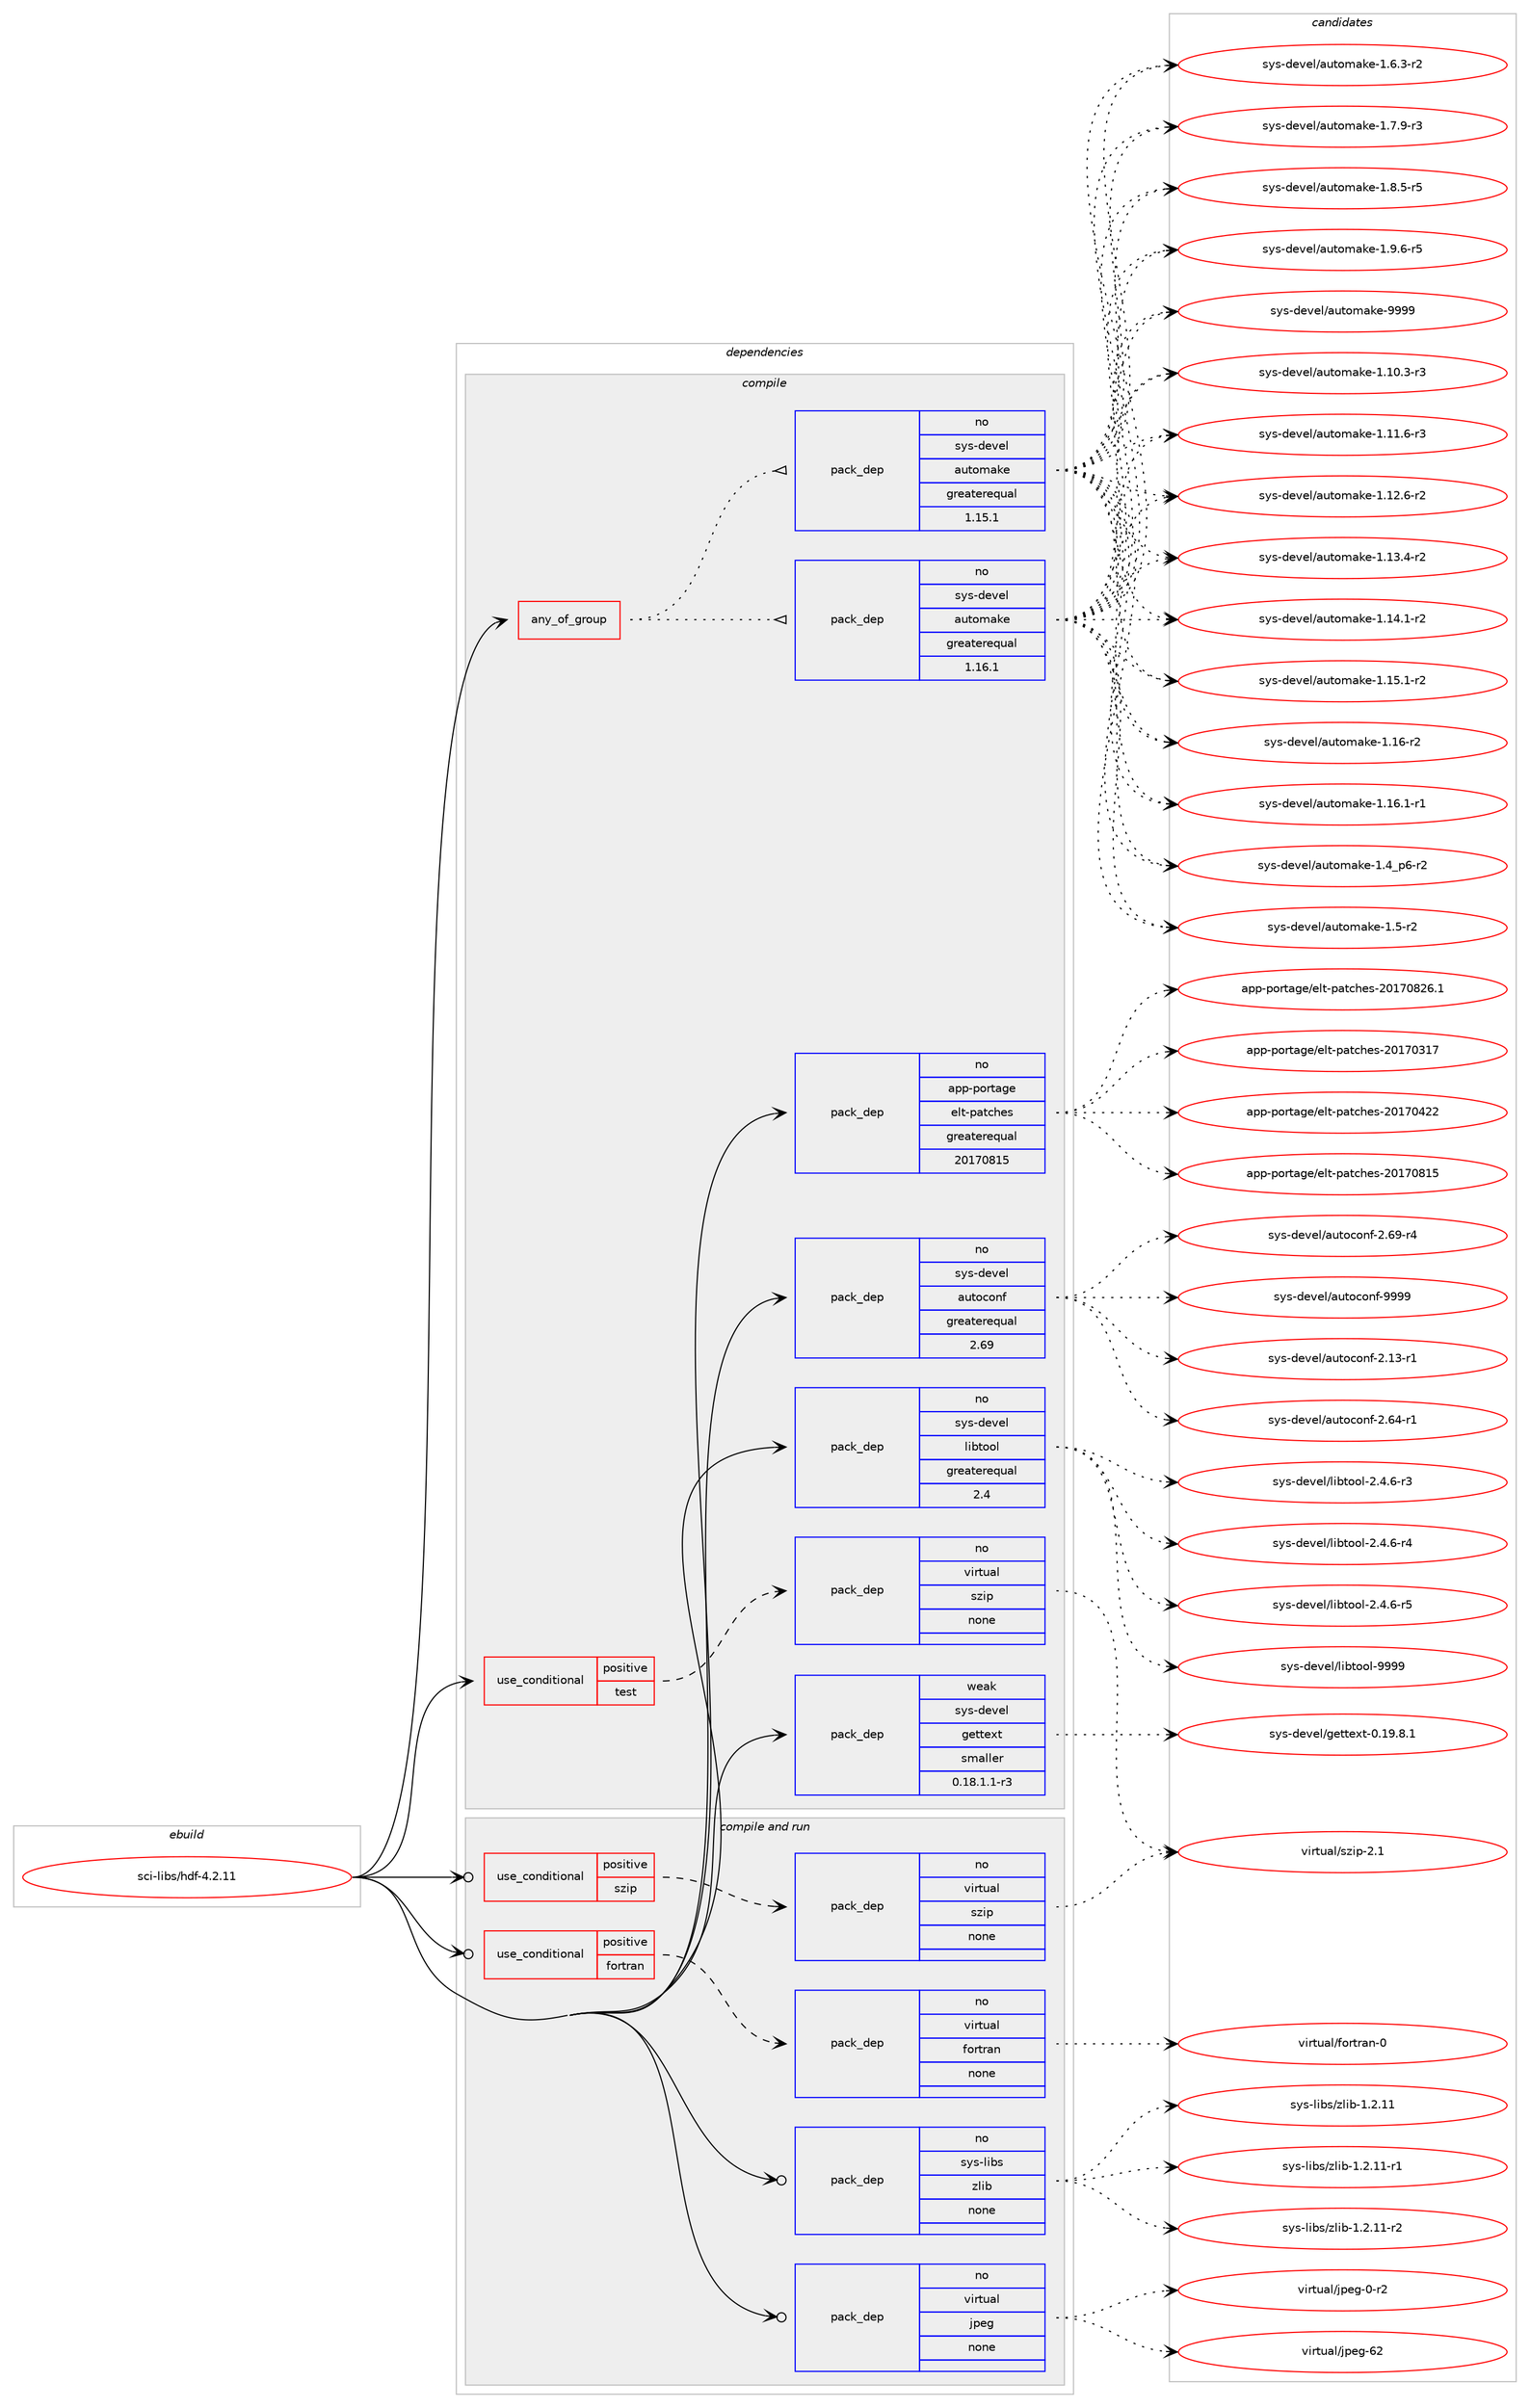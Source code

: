 digraph prolog {

# *************
# Graph options
# *************

newrank=true;
concentrate=true;
compound=true;
graph [rankdir=LR,fontname=Helvetica,fontsize=10,ranksep=1.5];#, ranksep=2.5, nodesep=0.2];
edge  [arrowhead=vee];
node  [fontname=Helvetica,fontsize=10];

# **********
# The ebuild
# **********

subgraph cluster_leftcol {
color=gray;
rank=same;
label=<<i>ebuild</i>>;
id [label="sci-libs/hdf-4.2.11", color=red, width=4, href="../sci-libs/hdf-4.2.11.svg"];
}

# ****************
# The dependencies
# ****************

subgraph cluster_midcol {
color=gray;
label=<<i>dependencies</i>>;
subgraph cluster_compile {
fillcolor="#eeeeee";
style=filled;
label=<<i>compile</i>>;
subgraph any26894 {
dependency1693465 [label=<<TABLE BORDER="0" CELLBORDER="1" CELLSPACING="0" CELLPADDING="4"><TR><TD CELLPADDING="10">any_of_group</TD></TR></TABLE>>, shape=none, color=red];subgraph pack1212335 {
dependency1693466 [label=<<TABLE BORDER="0" CELLBORDER="1" CELLSPACING="0" CELLPADDING="4" WIDTH="220"><TR><TD ROWSPAN="6" CELLPADDING="30">pack_dep</TD></TR><TR><TD WIDTH="110">no</TD></TR><TR><TD>sys-devel</TD></TR><TR><TD>automake</TD></TR><TR><TD>greaterequal</TD></TR><TR><TD>1.16.1</TD></TR></TABLE>>, shape=none, color=blue];
}
dependency1693465:e -> dependency1693466:w [weight=20,style="dotted",arrowhead="oinv"];
subgraph pack1212336 {
dependency1693467 [label=<<TABLE BORDER="0" CELLBORDER="1" CELLSPACING="0" CELLPADDING="4" WIDTH="220"><TR><TD ROWSPAN="6" CELLPADDING="30">pack_dep</TD></TR><TR><TD WIDTH="110">no</TD></TR><TR><TD>sys-devel</TD></TR><TR><TD>automake</TD></TR><TR><TD>greaterequal</TD></TR><TR><TD>1.15.1</TD></TR></TABLE>>, shape=none, color=blue];
}
dependency1693465:e -> dependency1693467:w [weight=20,style="dotted",arrowhead="oinv"];
}
id:e -> dependency1693465:w [weight=20,style="solid",arrowhead="vee"];
subgraph cond453384 {
dependency1693468 [label=<<TABLE BORDER="0" CELLBORDER="1" CELLSPACING="0" CELLPADDING="4"><TR><TD ROWSPAN="3" CELLPADDING="10">use_conditional</TD></TR><TR><TD>positive</TD></TR><TR><TD>test</TD></TR></TABLE>>, shape=none, color=red];
subgraph pack1212337 {
dependency1693469 [label=<<TABLE BORDER="0" CELLBORDER="1" CELLSPACING="0" CELLPADDING="4" WIDTH="220"><TR><TD ROWSPAN="6" CELLPADDING="30">pack_dep</TD></TR><TR><TD WIDTH="110">no</TD></TR><TR><TD>virtual</TD></TR><TR><TD>szip</TD></TR><TR><TD>none</TD></TR><TR><TD></TD></TR></TABLE>>, shape=none, color=blue];
}
dependency1693468:e -> dependency1693469:w [weight=20,style="dashed",arrowhead="vee"];
}
id:e -> dependency1693468:w [weight=20,style="solid",arrowhead="vee"];
subgraph pack1212338 {
dependency1693470 [label=<<TABLE BORDER="0" CELLBORDER="1" CELLSPACING="0" CELLPADDING="4" WIDTH="220"><TR><TD ROWSPAN="6" CELLPADDING="30">pack_dep</TD></TR><TR><TD WIDTH="110">no</TD></TR><TR><TD>app-portage</TD></TR><TR><TD>elt-patches</TD></TR><TR><TD>greaterequal</TD></TR><TR><TD>20170815</TD></TR></TABLE>>, shape=none, color=blue];
}
id:e -> dependency1693470:w [weight=20,style="solid",arrowhead="vee"];
subgraph pack1212339 {
dependency1693471 [label=<<TABLE BORDER="0" CELLBORDER="1" CELLSPACING="0" CELLPADDING="4" WIDTH="220"><TR><TD ROWSPAN="6" CELLPADDING="30">pack_dep</TD></TR><TR><TD WIDTH="110">no</TD></TR><TR><TD>sys-devel</TD></TR><TR><TD>autoconf</TD></TR><TR><TD>greaterequal</TD></TR><TR><TD>2.69</TD></TR></TABLE>>, shape=none, color=blue];
}
id:e -> dependency1693471:w [weight=20,style="solid",arrowhead="vee"];
subgraph pack1212340 {
dependency1693472 [label=<<TABLE BORDER="0" CELLBORDER="1" CELLSPACING="0" CELLPADDING="4" WIDTH="220"><TR><TD ROWSPAN="6" CELLPADDING="30">pack_dep</TD></TR><TR><TD WIDTH="110">no</TD></TR><TR><TD>sys-devel</TD></TR><TR><TD>libtool</TD></TR><TR><TD>greaterequal</TD></TR><TR><TD>2.4</TD></TR></TABLE>>, shape=none, color=blue];
}
id:e -> dependency1693472:w [weight=20,style="solid",arrowhead="vee"];
subgraph pack1212341 {
dependency1693473 [label=<<TABLE BORDER="0" CELLBORDER="1" CELLSPACING="0" CELLPADDING="4" WIDTH="220"><TR><TD ROWSPAN="6" CELLPADDING="30">pack_dep</TD></TR><TR><TD WIDTH="110">weak</TD></TR><TR><TD>sys-devel</TD></TR><TR><TD>gettext</TD></TR><TR><TD>smaller</TD></TR><TR><TD>0.18.1.1-r3</TD></TR></TABLE>>, shape=none, color=blue];
}
id:e -> dependency1693473:w [weight=20,style="solid",arrowhead="vee"];
}
subgraph cluster_compileandrun {
fillcolor="#eeeeee";
style=filled;
label=<<i>compile and run</i>>;
subgraph cond453385 {
dependency1693474 [label=<<TABLE BORDER="0" CELLBORDER="1" CELLSPACING="0" CELLPADDING="4"><TR><TD ROWSPAN="3" CELLPADDING="10">use_conditional</TD></TR><TR><TD>positive</TD></TR><TR><TD>fortran</TD></TR></TABLE>>, shape=none, color=red];
subgraph pack1212342 {
dependency1693475 [label=<<TABLE BORDER="0" CELLBORDER="1" CELLSPACING="0" CELLPADDING="4" WIDTH="220"><TR><TD ROWSPAN="6" CELLPADDING="30">pack_dep</TD></TR><TR><TD WIDTH="110">no</TD></TR><TR><TD>virtual</TD></TR><TR><TD>fortran</TD></TR><TR><TD>none</TD></TR><TR><TD></TD></TR></TABLE>>, shape=none, color=blue];
}
dependency1693474:e -> dependency1693475:w [weight=20,style="dashed",arrowhead="vee"];
}
id:e -> dependency1693474:w [weight=20,style="solid",arrowhead="odotvee"];
subgraph cond453386 {
dependency1693476 [label=<<TABLE BORDER="0" CELLBORDER="1" CELLSPACING="0" CELLPADDING="4"><TR><TD ROWSPAN="3" CELLPADDING="10">use_conditional</TD></TR><TR><TD>positive</TD></TR><TR><TD>szip</TD></TR></TABLE>>, shape=none, color=red];
subgraph pack1212343 {
dependency1693477 [label=<<TABLE BORDER="0" CELLBORDER="1" CELLSPACING="0" CELLPADDING="4" WIDTH="220"><TR><TD ROWSPAN="6" CELLPADDING="30">pack_dep</TD></TR><TR><TD WIDTH="110">no</TD></TR><TR><TD>virtual</TD></TR><TR><TD>szip</TD></TR><TR><TD>none</TD></TR><TR><TD></TD></TR></TABLE>>, shape=none, color=blue];
}
dependency1693476:e -> dependency1693477:w [weight=20,style="dashed",arrowhead="vee"];
}
id:e -> dependency1693476:w [weight=20,style="solid",arrowhead="odotvee"];
subgraph pack1212344 {
dependency1693478 [label=<<TABLE BORDER="0" CELLBORDER="1" CELLSPACING="0" CELLPADDING="4" WIDTH="220"><TR><TD ROWSPAN="6" CELLPADDING="30">pack_dep</TD></TR><TR><TD WIDTH="110">no</TD></TR><TR><TD>sys-libs</TD></TR><TR><TD>zlib</TD></TR><TR><TD>none</TD></TR><TR><TD></TD></TR></TABLE>>, shape=none, color=blue];
}
id:e -> dependency1693478:w [weight=20,style="solid",arrowhead="odotvee"];
subgraph pack1212345 {
dependency1693479 [label=<<TABLE BORDER="0" CELLBORDER="1" CELLSPACING="0" CELLPADDING="4" WIDTH="220"><TR><TD ROWSPAN="6" CELLPADDING="30">pack_dep</TD></TR><TR><TD WIDTH="110">no</TD></TR><TR><TD>virtual</TD></TR><TR><TD>jpeg</TD></TR><TR><TD>none</TD></TR><TR><TD></TD></TR></TABLE>>, shape=none, color=blue];
}
id:e -> dependency1693479:w [weight=20,style="solid",arrowhead="odotvee"];
}
subgraph cluster_run {
fillcolor="#eeeeee";
style=filled;
label=<<i>run</i>>;
}
}

# **************
# The candidates
# **************

subgraph cluster_choices {
rank=same;
color=gray;
label=<<i>candidates</i>>;

subgraph choice1212335 {
color=black;
nodesep=1;
choice11512111545100101118101108479711711611110997107101454946494846514511451 [label="sys-devel/automake-1.10.3-r3", color=red, width=4,href="../sys-devel/automake-1.10.3-r3.svg"];
choice11512111545100101118101108479711711611110997107101454946494946544511451 [label="sys-devel/automake-1.11.6-r3", color=red, width=4,href="../sys-devel/automake-1.11.6-r3.svg"];
choice11512111545100101118101108479711711611110997107101454946495046544511450 [label="sys-devel/automake-1.12.6-r2", color=red, width=4,href="../sys-devel/automake-1.12.6-r2.svg"];
choice11512111545100101118101108479711711611110997107101454946495146524511450 [label="sys-devel/automake-1.13.4-r2", color=red, width=4,href="../sys-devel/automake-1.13.4-r2.svg"];
choice11512111545100101118101108479711711611110997107101454946495246494511450 [label="sys-devel/automake-1.14.1-r2", color=red, width=4,href="../sys-devel/automake-1.14.1-r2.svg"];
choice11512111545100101118101108479711711611110997107101454946495346494511450 [label="sys-devel/automake-1.15.1-r2", color=red, width=4,href="../sys-devel/automake-1.15.1-r2.svg"];
choice1151211154510010111810110847971171161111099710710145494649544511450 [label="sys-devel/automake-1.16-r2", color=red, width=4,href="../sys-devel/automake-1.16-r2.svg"];
choice11512111545100101118101108479711711611110997107101454946495446494511449 [label="sys-devel/automake-1.16.1-r1", color=red, width=4,href="../sys-devel/automake-1.16.1-r1.svg"];
choice115121115451001011181011084797117116111109971071014549465295112544511450 [label="sys-devel/automake-1.4_p6-r2", color=red, width=4,href="../sys-devel/automake-1.4_p6-r2.svg"];
choice11512111545100101118101108479711711611110997107101454946534511450 [label="sys-devel/automake-1.5-r2", color=red, width=4,href="../sys-devel/automake-1.5-r2.svg"];
choice115121115451001011181011084797117116111109971071014549465446514511450 [label="sys-devel/automake-1.6.3-r2", color=red, width=4,href="../sys-devel/automake-1.6.3-r2.svg"];
choice115121115451001011181011084797117116111109971071014549465546574511451 [label="sys-devel/automake-1.7.9-r3", color=red, width=4,href="../sys-devel/automake-1.7.9-r3.svg"];
choice115121115451001011181011084797117116111109971071014549465646534511453 [label="sys-devel/automake-1.8.5-r5", color=red, width=4,href="../sys-devel/automake-1.8.5-r5.svg"];
choice115121115451001011181011084797117116111109971071014549465746544511453 [label="sys-devel/automake-1.9.6-r5", color=red, width=4,href="../sys-devel/automake-1.9.6-r5.svg"];
choice115121115451001011181011084797117116111109971071014557575757 [label="sys-devel/automake-9999", color=red, width=4,href="../sys-devel/automake-9999.svg"];
dependency1693466:e -> choice11512111545100101118101108479711711611110997107101454946494846514511451:w [style=dotted,weight="100"];
dependency1693466:e -> choice11512111545100101118101108479711711611110997107101454946494946544511451:w [style=dotted,weight="100"];
dependency1693466:e -> choice11512111545100101118101108479711711611110997107101454946495046544511450:w [style=dotted,weight="100"];
dependency1693466:e -> choice11512111545100101118101108479711711611110997107101454946495146524511450:w [style=dotted,weight="100"];
dependency1693466:e -> choice11512111545100101118101108479711711611110997107101454946495246494511450:w [style=dotted,weight="100"];
dependency1693466:e -> choice11512111545100101118101108479711711611110997107101454946495346494511450:w [style=dotted,weight="100"];
dependency1693466:e -> choice1151211154510010111810110847971171161111099710710145494649544511450:w [style=dotted,weight="100"];
dependency1693466:e -> choice11512111545100101118101108479711711611110997107101454946495446494511449:w [style=dotted,weight="100"];
dependency1693466:e -> choice115121115451001011181011084797117116111109971071014549465295112544511450:w [style=dotted,weight="100"];
dependency1693466:e -> choice11512111545100101118101108479711711611110997107101454946534511450:w [style=dotted,weight="100"];
dependency1693466:e -> choice115121115451001011181011084797117116111109971071014549465446514511450:w [style=dotted,weight="100"];
dependency1693466:e -> choice115121115451001011181011084797117116111109971071014549465546574511451:w [style=dotted,weight="100"];
dependency1693466:e -> choice115121115451001011181011084797117116111109971071014549465646534511453:w [style=dotted,weight="100"];
dependency1693466:e -> choice115121115451001011181011084797117116111109971071014549465746544511453:w [style=dotted,weight="100"];
dependency1693466:e -> choice115121115451001011181011084797117116111109971071014557575757:w [style=dotted,weight="100"];
}
subgraph choice1212336 {
color=black;
nodesep=1;
choice11512111545100101118101108479711711611110997107101454946494846514511451 [label="sys-devel/automake-1.10.3-r3", color=red, width=4,href="../sys-devel/automake-1.10.3-r3.svg"];
choice11512111545100101118101108479711711611110997107101454946494946544511451 [label="sys-devel/automake-1.11.6-r3", color=red, width=4,href="../sys-devel/automake-1.11.6-r3.svg"];
choice11512111545100101118101108479711711611110997107101454946495046544511450 [label="sys-devel/automake-1.12.6-r2", color=red, width=4,href="../sys-devel/automake-1.12.6-r2.svg"];
choice11512111545100101118101108479711711611110997107101454946495146524511450 [label="sys-devel/automake-1.13.4-r2", color=red, width=4,href="../sys-devel/automake-1.13.4-r2.svg"];
choice11512111545100101118101108479711711611110997107101454946495246494511450 [label="sys-devel/automake-1.14.1-r2", color=red, width=4,href="../sys-devel/automake-1.14.1-r2.svg"];
choice11512111545100101118101108479711711611110997107101454946495346494511450 [label="sys-devel/automake-1.15.1-r2", color=red, width=4,href="../sys-devel/automake-1.15.1-r2.svg"];
choice1151211154510010111810110847971171161111099710710145494649544511450 [label="sys-devel/automake-1.16-r2", color=red, width=4,href="../sys-devel/automake-1.16-r2.svg"];
choice11512111545100101118101108479711711611110997107101454946495446494511449 [label="sys-devel/automake-1.16.1-r1", color=red, width=4,href="../sys-devel/automake-1.16.1-r1.svg"];
choice115121115451001011181011084797117116111109971071014549465295112544511450 [label="sys-devel/automake-1.4_p6-r2", color=red, width=4,href="../sys-devel/automake-1.4_p6-r2.svg"];
choice11512111545100101118101108479711711611110997107101454946534511450 [label="sys-devel/automake-1.5-r2", color=red, width=4,href="../sys-devel/automake-1.5-r2.svg"];
choice115121115451001011181011084797117116111109971071014549465446514511450 [label="sys-devel/automake-1.6.3-r2", color=red, width=4,href="../sys-devel/automake-1.6.3-r2.svg"];
choice115121115451001011181011084797117116111109971071014549465546574511451 [label="sys-devel/automake-1.7.9-r3", color=red, width=4,href="../sys-devel/automake-1.7.9-r3.svg"];
choice115121115451001011181011084797117116111109971071014549465646534511453 [label="sys-devel/automake-1.8.5-r5", color=red, width=4,href="../sys-devel/automake-1.8.5-r5.svg"];
choice115121115451001011181011084797117116111109971071014549465746544511453 [label="sys-devel/automake-1.9.6-r5", color=red, width=4,href="../sys-devel/automake-1.9.6-r5.svg"];
choice115121115451001011181011084797117116111109971071014557575757 [label="sys-devel/automake-9999", color=red, width=4,href="../sys-devel/automake-9999.svg"];
dependency1693467:e -> choice11512111545100101118101108479711711611110997107101454946494846514511451:w [style=dotted,weight="100"];
dependency1693467:e -> choice11512111545100101118101108479711711611110997107101454946494946544511451:w [style=dotted,weight="100"];
dependency1693467:e -> choice11512111545100101118101108479711711611110997107101454946495046544511450:w [style=dotted,weight="100"];
dependency1693467:e -> choice11512111545100101118101108479711711611110997107101454946495146524511450:w [style=dotted,weight="100"];
dependency1693467:e -> choice11512111545100101118101108479711711611110997107101454946495246494511450:w [style=dotted,weight="100"];
dependency1693467:e -> choice11512111545100101118101108479711711611110997107101454946495346494511450:w [style=dotted,weight="100"];
dependency1693467:e -> choice1151211154510010111810110847971171161111099710710145494649544511450:w [style=dotted,weight="100"];
dependency1693467:e -> choice11512111545100101118101108479711711611110997107101454946495446494511449:w [style=dotted,weight="100"];
dependency1693467:e -> choice115121115451001011181011084797117116111109971071014549465295112544511450:w [style=dotted,weight="100"];
dependency1693467:e -> choice11512111545100101118101108479711711611110997107101454946534511450:w [style=dotted,weight="100"];
dependency1693467:e -> choice115121115451001011181011084797117116111109971071014549465446514511450:w [style=dotted,weight="100"];
dependency1693467:e -> choice115121115451001011181011084797117116111109971071014549465546574511451:w [style=dotted,weight="100"];
dependency1693467:e -> choice115121115451001011181011084797117116111109971071014549465646534511453:w [style=dotted,weight="100"];
dependency1693467:e -> choice115121115451001011181011084797117116111109971071014549465746544511453:w [style=dotted,weight="100"];
dependency1693467:e -> choice115121115451001011181011084797117116111109971071014557575757:w [style=dotted,weight="100"];
}
subgraph choice1212337 {
color=black;
nodesep=1;
choice118105114116117971084711512210511245504649 [label="virtual/szip-2.1", color=red, width=4,href="../virtual/szip-2.1.svg"];
dependency1693469:e -> choice118105114116117971084711512210511245504649:w [style=dotted,weight="100"];
}
subgraph choice1212338 {
color=black;
nodesep=1;
choice97112112451121111141169710310147101108116451129711699104101115455048495548514955 [label="app-portage/elt-patches-20170317", color=red, width=4,href="../app-portage/elt-patches-20170317.svg"];
choice97112112451121111141169710310147101108116451129711699104101115455048495548525050 [label="app-portage/elt-patches-20170422", color=red, width=4,href="../app-portage/elt-patches-20170422.svg"];
choice97112112451121111141169710310147101108116451129711699104101115455048495548564953 [label="app-portage/elt-patches-20170815", color=red, width=4,href="../app-portage/elt-patches-20170815.svg"];
choice971121124511211111411697103101471011081164511297116991041011154550484955485650544649 [label="app-portage/elt-patches-20170826.1", color=red, width=4,href="../app-portage/elt-patches-20170826.1.svg"];
dependency1693470:e -> choice97112112451121111141169710310147101108116451129711699104101115455048495548514955:w [style=dotted,weight="100"];
dependency1693470:e -> choice97112112451121111141169710310147101108116451129711699104101115455048495548525050:w [style=dotted,weight="100"];
dependency1693470:e -> choice97112112451121111141169710310147101108116451129711699104101115455048495548564953:w [style=dotted,weight="100"];
dependency1693470:e -> choice971121124511211111411697103101471011081164511297116991041011154550484955485650544649:w [style=dotted,weight="100"];
}
subgraph choice1212339 {
color=black;
nodesep=1;
choice1151211154510010111810110847971171161119911111010245504649514511449 [label="sys-devel/autoconf-2.13-r1", color=red, width=4,href="../sys-devel/autoconf-2.13-r1.svg"];
choice1151211154510010111810110847971171161119911111010245504654524511449 [label="sys-devel/autoconf-2.64-r1", color=red, width=4,href="../sys-devel/autoconf-2.64-r1.svg"];
choice1151211154510010111810110847971171161119911111010245504654574511452 [label="sys-devel/autoconf-2.69-r4", color=red, width=4,href="../sys-devel/autoconf-2.69-r4.svg"];
choice115121115451001011181011084797117116111991111101024557575757 [label="sys-devel/autoconf-9999", color=red, width=4,href="../sys-devel/autoconf-9999.svg"];
dependency1693471:e -> choice1151211154510010111810110847971171161119911111010245504649514511449:w [style=dotted,weight="100"];
dependency1693471:e -> choice1151211154510010111810110847971171161119911111010245504654524511449:w [style=dotted,weight="100"];
dependency1693471:e -> choice1151211154510010111810110847971171161119911111010245504654574511452:w [style=dotted,weight="100"];
dependency1693471:e -> choice115121115451001011181011084797117116111991111101024557575757:w [style=dotted,weight="100"];
}
subgraph choice1212340 {
color=black;
nodesep=1;
choice1151211154510010111810110847108105981161111111084550465246544511451 [label="sys-devel/libtool-2.4.6-r3", color=red, width=4,href="../sys-devel/libtool-2.4.6-r3.svg"];
choice1151211154510010111810110847108105981161111111084550465246544511452 [label="sys-devel/libtool-2.4.6-r4", color=red, width=4,href="../sys-devel/libtool-2.4.6-r4.svg"];
choice1151211154510010111810110847108105981161111111084550465246544511453 [label="sys-devel/libtool-2.4.6-r5", color=red, width=4,href="../sys-devel/libtool-2.4.6-r5.svg"];
choice1151211154510010111810110847108105981161111111084557575757 [label="sys-devel/libtool-9999", color=red, width=4,href="../sys-devel/libtool-9999.svg"];
dependency1693472:e -> choice1151211154510010111810110847108105981161111111084550465246544511451:w [style=dotted,weight="100"];
dependency1693472:e -> choice1151211154510010111810110847108105981161111111084550465246544511452:w [style=dotted,weight="100"];
dependency1693472:e -> choice1151211154510010111810110847108105981161111111084550465246544511453:w [style=dotted,weight="100"];
dependency1693472:e -> choice1151211154510010111810110847108105981161111111084557575757:w [style=dotted,weight="100"];
}
subgraph choice1212341 {
color=black;
nodesep=1;
choice1151211154510010111810110847103101116116101120116454846495746564649 [label="sys-devel/gettext-0.19.8.1", color=red, width=4,href="../sys-devel/gettext-0.19.8.1.svg"];
dependency1693473:e -> choice1151211154510010111810110847103101116116101120116454846495746564649:w [style=dotted,weight="100"];
}
subgraph choice1212342 {
color=black;
nodesep=1;
choice1181051141161179710847102111114116114971104548 [label="virtual/fortran-0", color=red, width=4,href="../virtual/fortran-0.svg"];
dependency1693475:e -> choice1181051141161179710847102111114116114971104548:w [style=dotted,weight="100"];
}
subgraph choice1212343 {
color=black;
nodesep=1;
choice118105114116117971084711512210511245504649 [label="virtual/szip-2.1", color=red, width=4,href="../virtual/szip-2.1.svg"];
dependency1693477:e -> choice118105114116117971084711512210511245504649:w [style=dotted,weight="100"];
}
subgraph choice1212344 {
color=black;
nodesep=1;
choice1151211154510810598115471221081059845494650464949 [label="sys-libs/zlib-1.2.11", color=red, width=4,href="../sys-libs/zlib-1.2.11.svg"];
choice11512111545108105981154712210810598454946504649494511449 [label="sys-libs/zlib-1.2.11-r1", color=red, width=4,href="../sys-libs/zlib-1.2.11-r1.svg"];
choice11512111545108105981154712210810598454946504649494511450 [label="sys-libs/zlib-1.2.11-r2", color=red, width=4,href="../sys-libs/zlib-1.2.11-r2.svg"];
dependency1693478:e -> choice1151211154510810598115471221081059845494650464949:w [style=dotted,weight="100"];
dependency1693478:e -> choice11512111545108105981154712210810598454946504649494511449:w [style=dotted,weight="100"];
dependency1693478:e -> choice11512111545108105981154712210810598454946504649494511450:w [style=dotted,weight="100"];
}
subgraph choice1212345 {
color=black;
nodesep=1;
choice118105114116117971084710611210110345484511450 [label="virtual/jpeg-0-r2", color=red, width=4,href="../virtual/jpeg-0-r2.svg"];
choice1181051141161179710847106112101103455450 [label="virtual/jpeg-62", color=red, width=4,href="../virtual/jpeg-62.svg"];
dependency1693479:e -> choice118105114116117971084710611210110345484511450:w [style=dotted,weight="100"];
dependency1693479:e -> choice1181051141161179710847106112101103455450:w [style=dotted,weight="100"];
}
}

}
